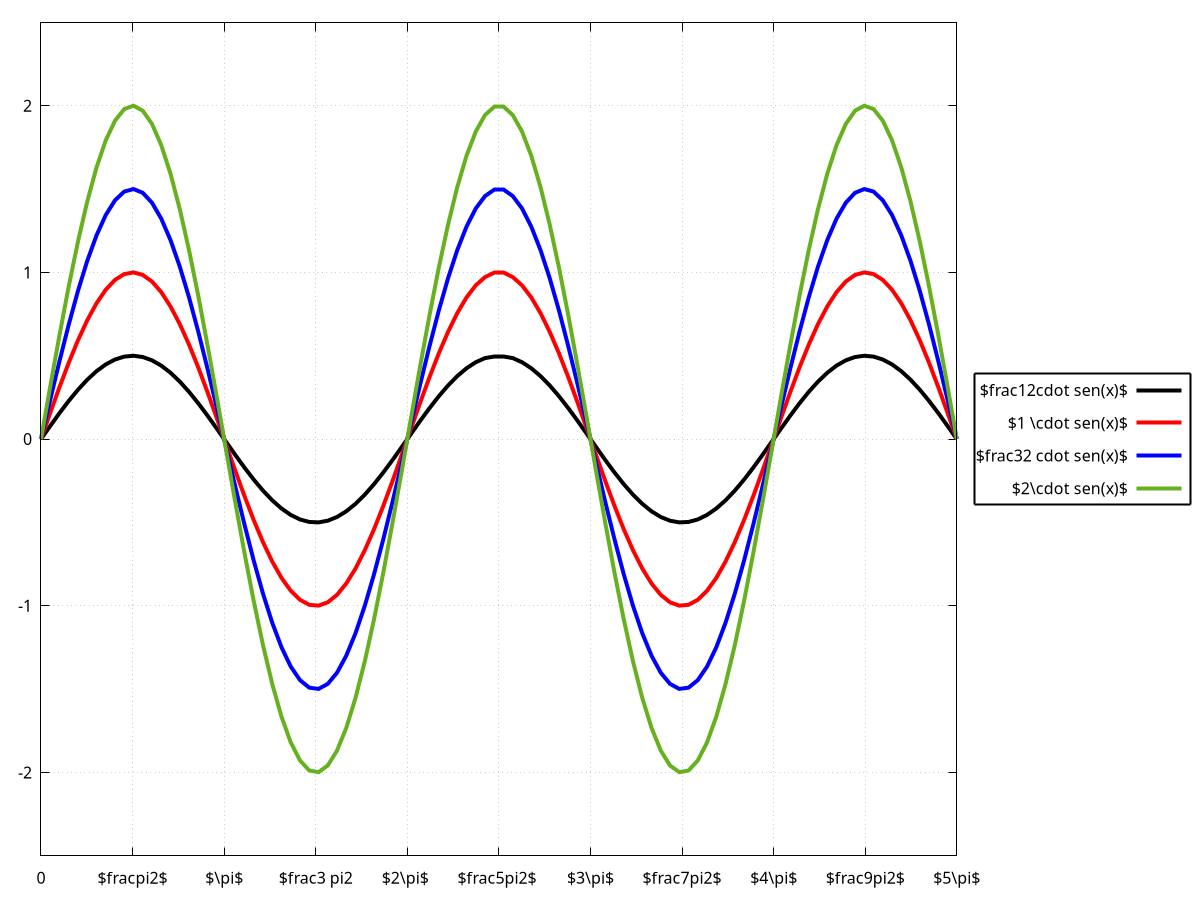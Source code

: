 set terminal epslatex standalone size 12cm,8cm
set output "stationary-wave-example.tex"
set yrange[-2.5:2.5]
set xrange[0:5*pi]

set xtics('0' 0, \
'$\frac{\pi}{2}$' 0.5*pi,\
'$\pi$' pi,\
'$\frac{3 \pi}{2}' 1.5*pi,\
'$2\pi$ ' 2*pi,\
'$\frac{5\pi}{2}$ ' 2.5*pi,\
'$3\pi$' 3*pi,\
'$\frac{7\pi}{2}$' 3.5*pi,\
'$4\pi$' 4*pi,\
'$\frac{9\pi}{2}$' 4.5*pi,\
'$5\pi$' 5*pi)


set grid

set style line 1 lt 2 lw 4 lc "black"
set style line 2 lt 2 lw 4 lc "red"
set style line 3 lt 2 lw 4 lc "blue"
set style line 4 lt 2 lw 4 lc "#67B01F"

set key right center out
set key box lt -1 lw 2
set key spacing 1.5
set key box width -3

f(x) = sin(x)

plot f(x)*0.5 ls 1 t "$\\frac{1}{2}\\cdot sen(x)$", f(x) ls 2 t "$1 \\cdot sen(x)$", 1.5*f(x) t "$\\frac{3}{2} \\cdot sen(x)$" ls 3 , 2*f(x) t "$2\\cdot sen(x)$" ls 4